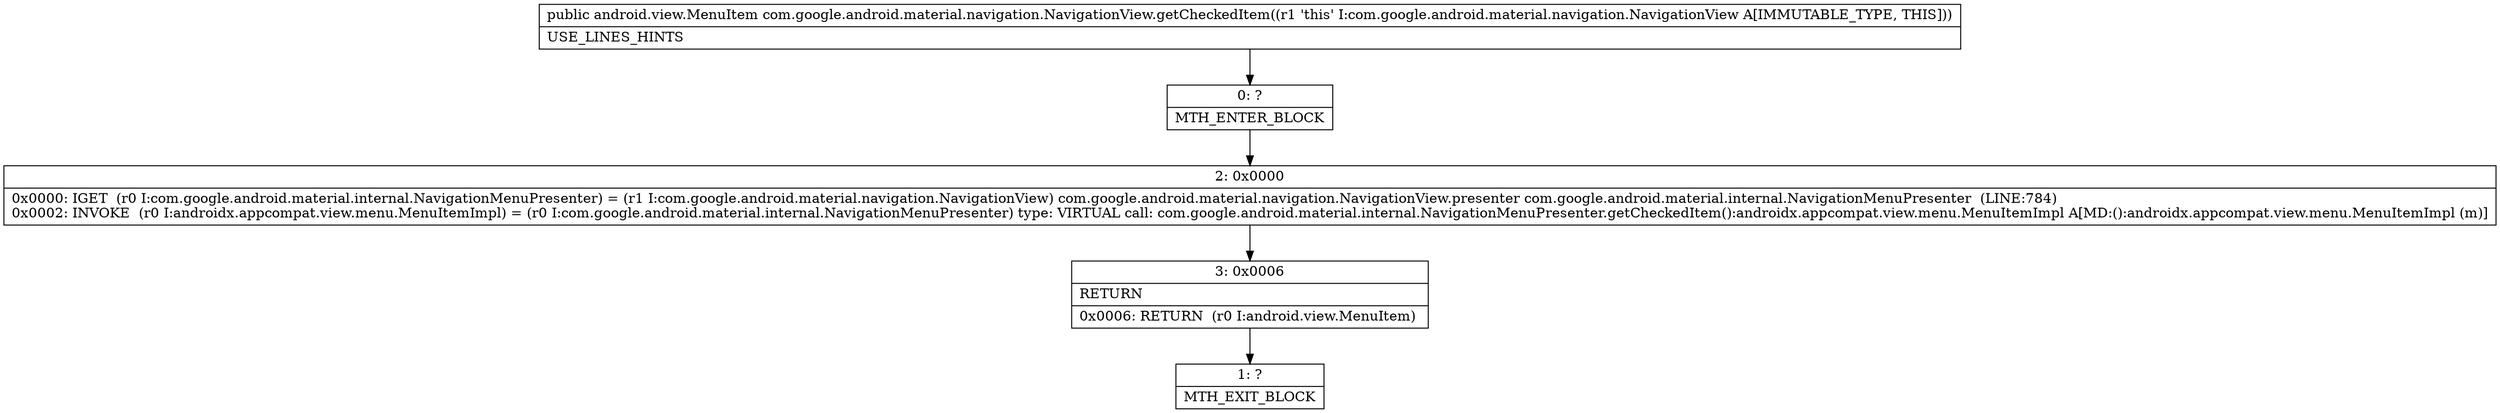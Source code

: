 digraph "CFG forcom.google.android.material.navigation.NavigationView.getCheckedItem()Landroid\/view\/MenuItem;" {
Node_0 [shape=record,label="{0\:\ ?|MTH_ENTER_BLOCK\l}"];
Node_2 [shape=record,label="{2\:\ 0x0000|0x0000: IGET  (r0 I:com.google.android.material.internal.NavigationMenuPresenter) = (r1 I:com.google.android.material.navigation.NavigationView) com.google.android.material.navigation.NavigationView.presenter com.google.android.material.internal.NavigationMenuPresenter  (LINE:784)\l0x0002: INVOKE  (r0 I:androidx.appcompat.view.menu.MenuItemImpl) = (r0 I:com.google.android.material.internal.NavigationMenuPresenter) type: VIRTUAL call: com.google.android.material.internal.NavigationMenuPresenter.getCheckedItem():androidx.appcompat.view.menu.MenuItemImpl A[MD:():androidx.appcompat.view.menu.MenuItemImpl (m)]\l}"];
Node_3 [shape=record,label="{3\:\ 0x0006|RETURN\l|0x0006: RETURN  (r0 I:android.view.MenuItem) \l}"];
Node_1 [shape=record,label="{1\:\ ?|MTH_EXIT_BLOCK\l}"];
MethodNode[shape=record,label="{public android.view.MenuItem com.google.android.material.navigation.NavigationView.getCheckedItem((r1 'this' I:com.google.android.material.navigation.NavigationView A[IMMUTABLE_TYPE, THIS]))  | USE_LINES_HINTS\l}"];
MethodNode -> Node_0;Node_0 -> Node_2;
Node_2 -> Node_3;
Node_3 -> Node_1;
}

